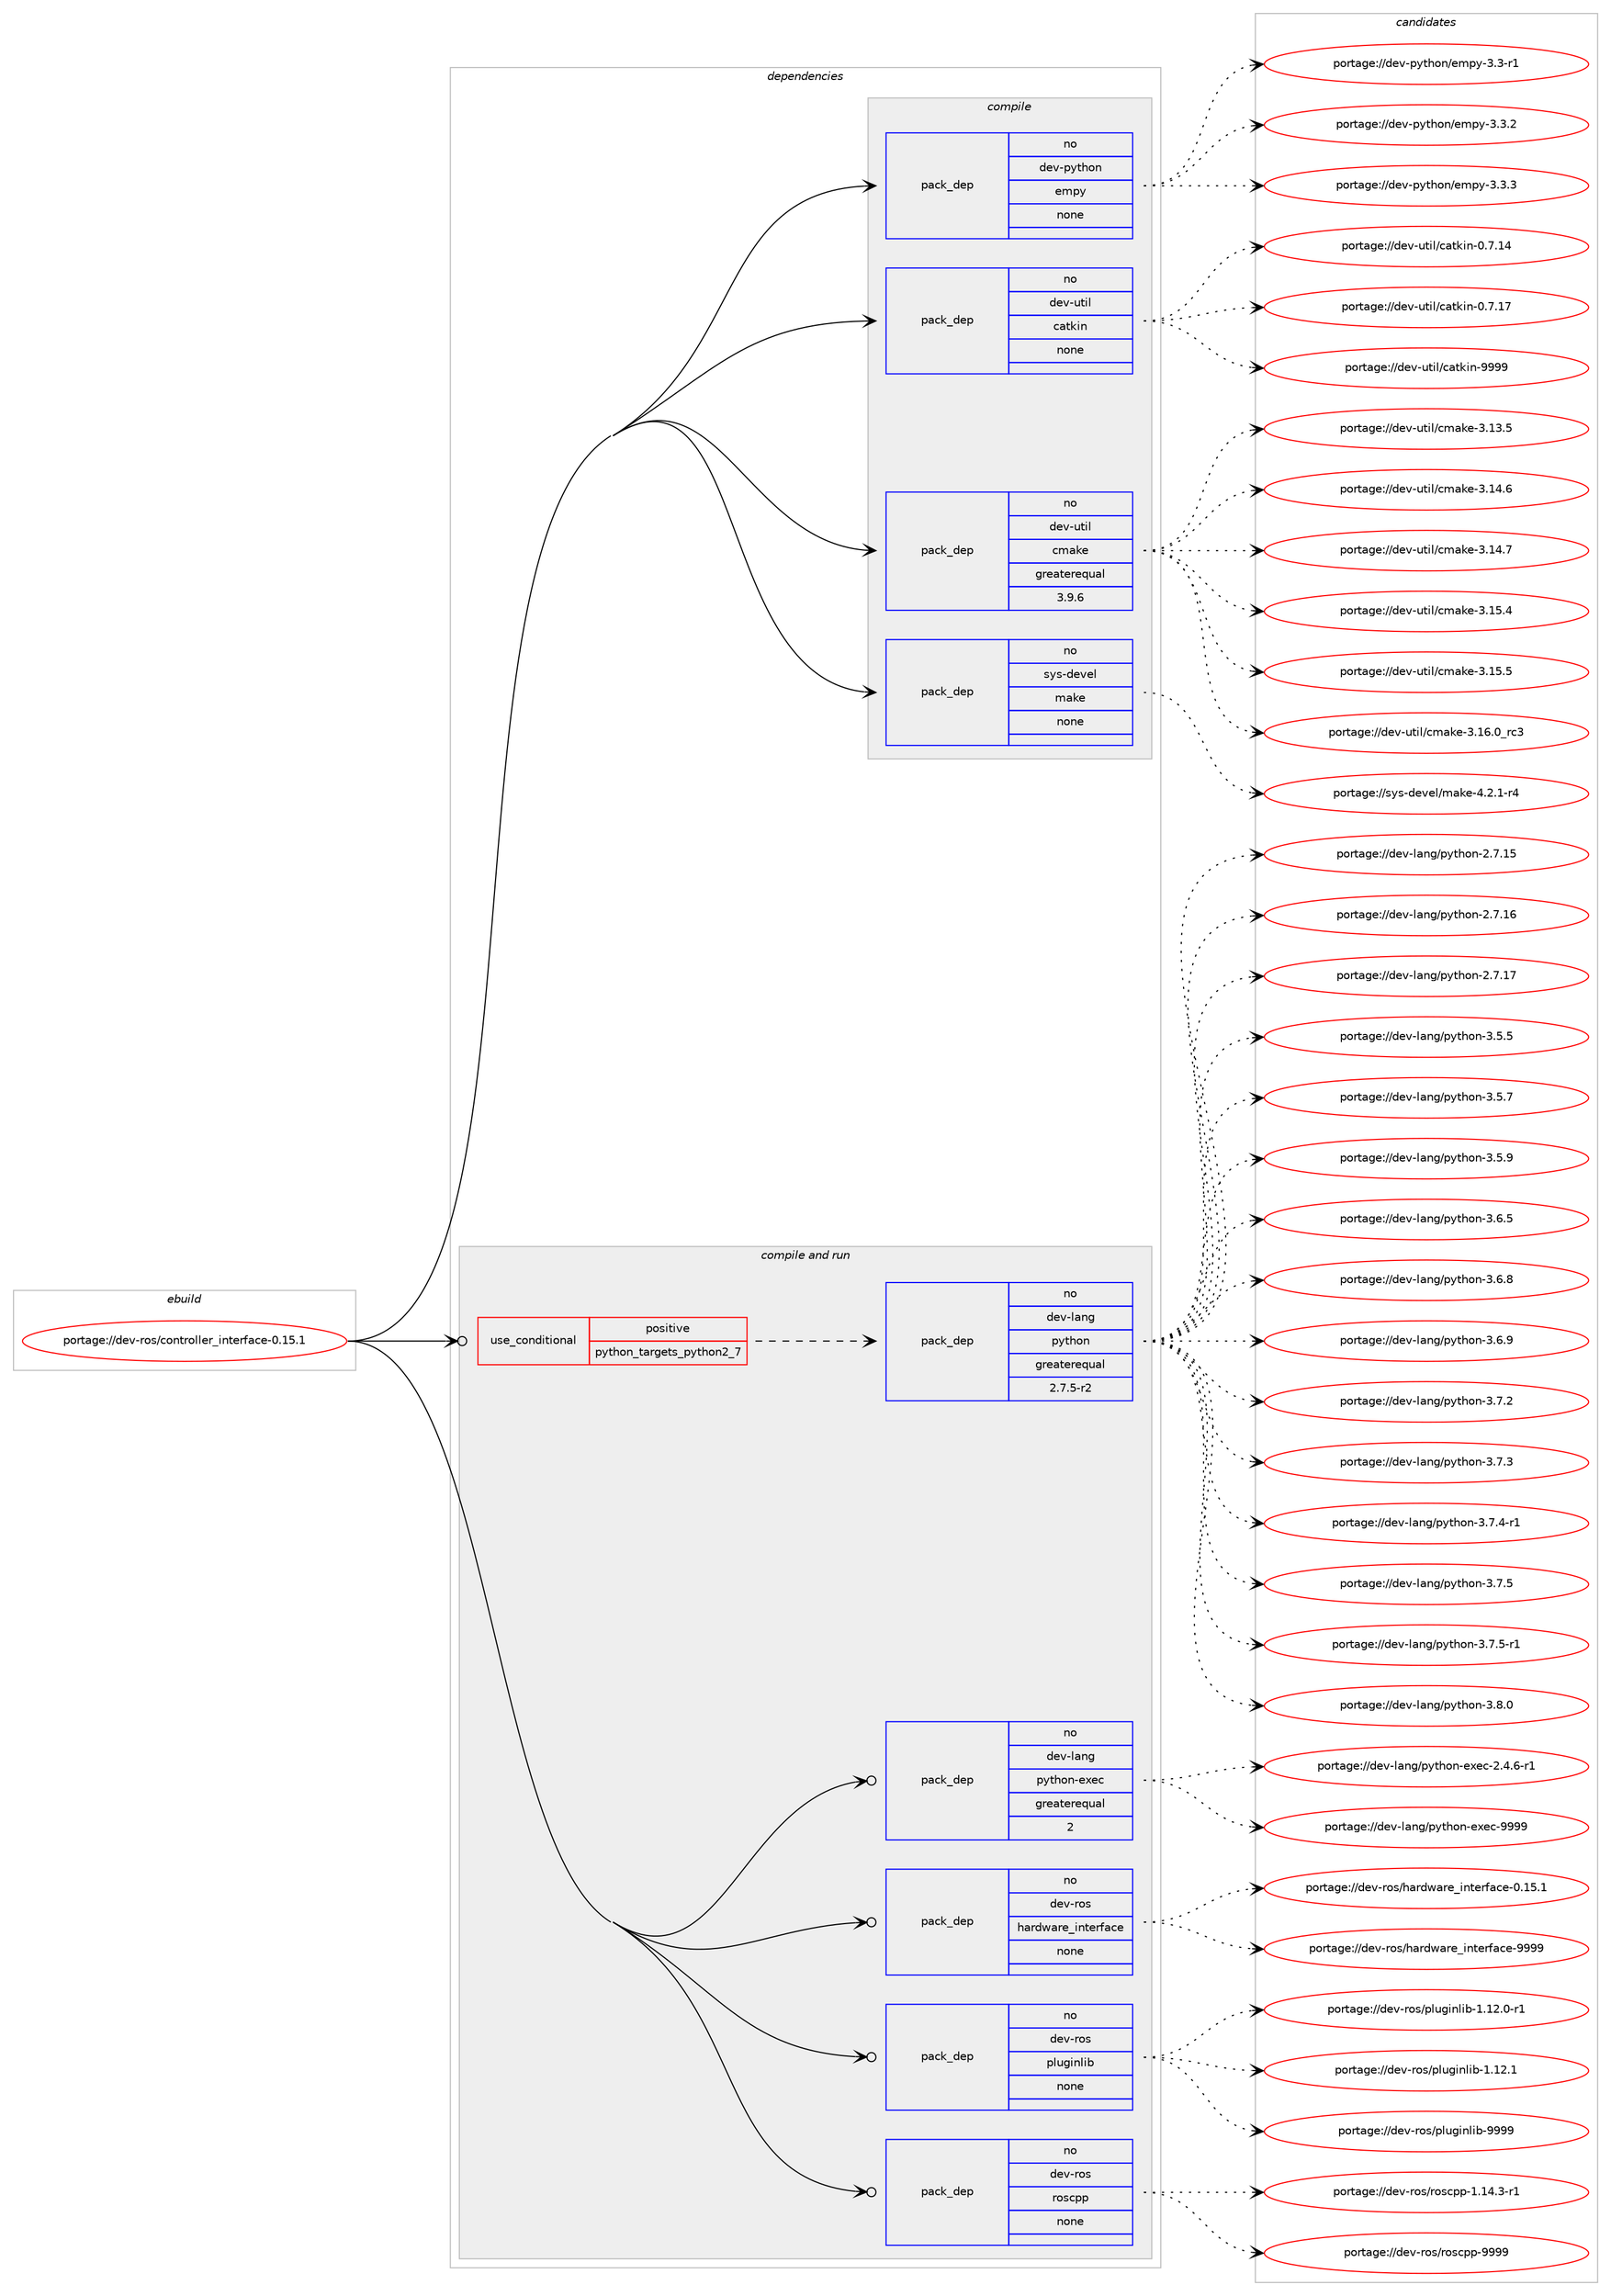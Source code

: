 digraph prolog {

# *************
# Graph options
# *************

newrank=true;
concentrate=true;
compound=true;
graph [rankdir=LR,fontname=Helvetica,fontsize=10,ranksep=1.5];#, ranksep=2.5, nodesep=0.2];
edge  [arrowhead=vee];
node  [fontname=Helvetica,fontsize=10];

# **********
# The ebuild
# **********

subgraph cluster_leftcol {
color=gray;
rank=same;
label=<<i>ebuild</i>>;
id [label="portage://dev-ros/controller_interface-0.15.1", color=red, width=4, href="../dev-ros/controller_interface-0.15.1.svg"];
}

# ****************
# The dependencies
# ****************

subgraph cluster_midcol {
color=gray;
label=<<i>dependencies</i>>;
subgraph cluster_compile {
fillcolor="#eeeeee";
style=filled;
label=<<i>compile</i>>;
subgraph pack139491 {
dependency185173 [label=<<TABLE BORDER="0" CELLBORDER="1" CELLSPACING="0" CELLPADDING="4" WIDTH="220"><TR><TD ROWSPAN="6" CELLPADDING="30">pack_dep</TD></TR><TR><TD WIDTH="110">no</TD></TR><TR><TD>dev-python</TD></TR><TR><TD>empy</TD></TR><TR><TD>none</TD></TR><TR><TD></TD></TR></TABLE>>, shape=none, color=blue];
}
id:e -> dependency185173:w [weight=20,style="solid",arrowhead="vee"];
subgraph pack139492 {
dependency185174 [label=<<TABLE BORDER="0" CELLBORDER="1" CELLSPACING="0" CELLPADDING="4" WIDTH="220"><TR><TD ROWSPAN="6" CELLPADDING="30">pack_dep</TD></TR><TR><TD WIDTH="110">no</TD></TR><TR><TD>dev-util</TD></TR><TR><TD>catkin</TD></TR><TR><TD>none</TD></TR><TR><TD></TD></TR></TABLE>>, shape=none, color=blue];
}
id:e -> dependency185174:w [weight=20,style="solid",arrowhead="vee"];
subgraph pack139493 {
dependency185175 [label=<<TABLE BORDER="0" CELLBORDER="1" CELLSPACING="0" CELLPADDING="4" WIDTH="220"><TR><TD ROWSPAN="6" CELLPADDING="30">pack_dep</TD></TR><TR><TD WIDTH="110">no</TD></TR><TR><TD>dev-util</TD></TR><TR><TD>cmake</TD></TR><TR><TD>greaterequal</TD></TR><TR><TD>3.9.6</TD></TR></TABLE>>, shape=none, color=blue];
}
id:e -> dependency185175:w [weight=20,style="solid",arrowhead="vee"];
subgraph pack139494 {
dependency185176 [label=<<TABLE BORDER="0" CELLBORDER="1" CELLSPACING="0" CELLPADDING="4" WIDTH="220"><TR><TD ROWSPAN="6" CELLPADDING="30">pack_dep</TD></TR><TR><TD WIDTH="110">no</TD></TR><TR><TD>sys-devel</TD></TR><TR><TD>make</TD></TR><TR><TD>none</TD></TR><TR><TD></TD></TR></TABLE>>, shape=none, color=blue];
}
id:e -> dependency185176:w [weight=20,style="solid",arrowhead="vee"];
}
subgraph cluster_compileandrun {
fillcolor="#eeeeee";
style=filled;
label=<<i>compile and run</i>>;
subgraph cond42252 {
dependency185177 [label=<<TABLE BORDER="0" CELLBORDER="1" CELLSPACING="0" CELLPADDING="4"><TR><TD ROWSPAN="3" CELLPADDING="10">use_conditional</TD></TR><TR><TD>positive</TD></TR><TR><TD>python_targets_python2_7</TD></TR></TABLE>>, shape=none, color=red];
subgraph pack139495 {
dependency185178 [label=<<TABLE BORDER="0" CELLBORDER="1" CELLSPACING="0" CELLPADDING="4" WIDTH="220"><TR><TD ROWSPAN="6" CELLPADDING="30">pack_dep</TD></TR><TR><TD WIDTH="110">no</TD></TR><TR><TD>dev-lang</TD></TR><TR><TD>python</TD></TR><TR><TD>greaterequal</TD></TR><TR><TD>2.7.5-r2</TD></TR></TABLE>>, shape=none, color=blue];
}
dependency185177:e -> dependency185178:w [weight=20,style="dashed",arrowhead="vee"];
}
id:e -> dependency185177:w [weight=20,style="solid",arrowhead="odotvee"];
subgraph pack139496 {
dependency185179 [label=<<TABLE BORDER="0" CELLBORDER="1" CELLSPACING="0" CELLPADDING="4" WIDTH="220"><TR><TD ROWSPAN="6" CELLPADDING="30">pack_dep</TD></TR><TR><TD WIDTH="110">no</TD></TR><TR><TD>dev-lang</TD></TR><TR><TD>python-exec</TD></TR><TR><TD>greaterequal</TD></TR><TR><TD>2</TD></TR></TABLE>>, shape=none, color=blue];
}
id:e -> dependency185179:w [weight=20,style="solid",arrowhead="odotvee"];
subgraph pack139497 {
dependency185180 [label=<<TABLE BORDER="0" CELLBORDER="1" CELLSPACING="0" CELLPADDING="4" WIDTH="220"><TR><TD ROWSPAN="6" CELLPADDING="30">pack_dep</TD></TR><TR><TD WIDTH="110">no</TD></TR><TR><TD>dev-ros</TD></TR><TR><TD>hardware_interface</TD></TR><TR><TD>none</TD></TR><TR><TD></TD></TR></TABLE>>, shape=none, color=blue];
}
id:e -> dependency185180:w [weight=20,style="solid",arrowhead="odotvee"];
subgraph pack139498 {
dependency185181 [label=<<TABLE BORDER="0" CELLBORDER="1" CELLSPACING="0" CELLPADDING="4" WIDTH="220"><TR><TD ROWSPAN="6" CELLPADDING="30">pack_dep</TD></TR><TR><TD WIDTH="110">no</TD></TR><TR><TD>dev-ros</TD></TR><TR><TD>pluginlib</TD></TR><TR><TD>none</TD></TR><TR><TD></TD></TR></TABLE>>, shape=none, color=blue];
}
id:e -> dependency185181:w [weight=20,style="solid",arrowhead="odotvee"];
subgraph pack139499 {
dependency185182 [label=<<TABLE BORDER="0" CELLBORDER="1" CELLSPACING="0" CELLPADDING="4" WIDTH="220"><TR><TD ROWSPAN="6" CELLPADDING="30">pack_dep</TD></TR><TR><TD WIDTH="110">no</TD></TR><TR><TD>dev-ros</TD></TR><TR><TD>roscpp</TD></TR><TR><TD>none</TD></TR><TR><TD></TD></TR></TABLE>>, shape=none, color=blue];
}
id:e -> dependency185182:w [weight=20,style="solid",arrowhead="odotvee"];
}
subgraph cluster_run {
fillcolor="#eeeeee";
style=filled;
label=<<i>run</i>>;
}
}

# **************
# The candidates
# **************

subgraph cluster_choices {
rank=same;
color=gray;
label=<<i>candidates</i>>;

subgraph choice139491 {
color=black;
nodesep=1;
choiceportage1001011184511212111610411111047101109112121455146514511449 [label="portage://dev-python/empy-3.3-r1", color=red, width=4,href="../dev-python/empy-3.3-r1.svg"];
choiceportage1001011184511212111610411111047101109112121455146514650 [label="portage://dev-python/empy-3.3.2", color=red, width=4,href="../dev-python/empy-3.3.2.svg"];
choiceportage1001011184511212111610411111047101109112121455146514651 [label="portage://dev-python/empy-3.3.3", color=red, width=4,href="../dev-python/empy-3.3.3.svg"];
dependency185173:e -> choiceportage1001011184511212111610411111047101109112121455146514511449:w [style=dotted,weight="100"];
dependency185173:e -> choiceportage1001011184511212111610411111047101109112121455146514650:w [style=dotted,weight="100"];
dependency185173:e -> choiceportage1001011184511212111610411111047101109112121455146514651:w [style=dotted,weight="100"];
}
subgraph choice139492 {
color=black;
nodesep=1;
choiceportage1001011184511711610510847999711610710511045484655464952 [label="portage://dev-util/catkin-0.7.14", color=red, width=4,href="../dev-util/catkin-0.7.14.svg"];
choiceportage1001011184511711610510847999711610710511045484655464955 [label="portage://dev-util/catkin-0.7.17", color=red, width=4,href="../dev-util/catkin-0.7.17.svg"];
choiceportage100101118451171161051084799971161071051104557575757 [label="portage://dev-util/catkin-9999", color=red, width=4,href="../dev-util/catkin-9999.svg"];
dependency185174:e -> choiceportage1001011184511711610510847999711610710511045484655464952:w [style=dotted,weight="100"];
dependency185174:e -> choiceportage1001011184511711610510847999711610710511045484655464955:w [style=dotted,weight="100"];
dependency185174:e -> choiceportage100101118451171161051084799971161071051104557575757:w [style=dotted,weight="100"];
}
subgraph choice139493 {
color=black;
nodesep=1;
choiceportage1001011184511711610510847991099710710145514649514653 [label="portage://dev-util/cmake-3.13.5", color=red, width=4,href="../dev-util/cmake-3.13.5.svg"];
choiceportage1001011184511711610510847991099710710145514649524654 [label="portage://dev-util/cmake-3.14.6", color=red, width=4,href="../dev-util/cmake-3.14.6.svg"];
choiceportage1001011184511711610510847991099710710145514649524655 [label="portage://dev-util/cmake-3.14.7", color=red, width=4,href="../dev-util/cmake-3.14.7.svg"];
choiceportage1001011184511711610510847991099710710145514649534652 [label="portage://dev-util/cmake-3.15.4", color=red, width=4,href="../dev-util/cmake-3.15.4.svg"];
choiceportage1001011184511711610510847991099710710145514649534653 [label="portage://dev-util/cmake-3.15.5", color=red, width=4,href="../dev-util/cmake-3.15.5.svg"];
choiceportage1001011184511711610510847991099710710145514649544648951149951 [label="portage://dev-util/cmake-3.16.0_rc3", color=red, width=4,href="../dev-util/cmake-3.16.0_rc3.svg"];
dependency185175:e -> choiceportage1001011184511711610510847991099710710145514649514653:w [style=dotted,weight="100"];
dependency185175:e -> choiceportage1001011184511711610510847991099710710145514649524654:w [style=dotted,weight="100"];
dependency185175:e -> choiceportage1001011184511711610510847991099710710145514649524655:w [style=dotted,weight="100"];
dependency185175:e -> choiceportage1001011184511711610510847991099710710145514649534652:w [style=dotted,weight="100"];
dependency185175:e -> choiceportage1001011184511711610510847991099710710145514649534653:w [style=dotted,weight="100"];
dependency185175:e -> choiceportage1001011184511711610510847991099710710145514649544648951149951:w [style=dotted,weight="100"];
}
subgraph choice139494 {
color=black;
nodesep=1;
choiceportage1151211154510010111810110847109971071014552465046494511452 [label="portage://sys-devel/make-4.2.1-r4", color=red, width=4,href="../sys-devel/make-4.2.1-r4.svg"];
dependency185176:e -> choiceportage1151211154510010111810110847109971071014552465046494511452:w [style=dotted,weight="100"];
}
subgraph choice139495 {
color=black;
nodesep=1;
choiceportage10010111845108971101034711212111610411111045504655464953 [label="portage://dev-lang/python-2.7.15", color=red, width=4,href="../dev-lang/python-2.7.15.svg"];
choiceportage10010111845108971101034711212111610411111045504655464954 [label="portage://dev-lang/python-2.7.16", color=red, width=4,href="../dev-lang/python-2.7.16.svg"];
choiceportage10010111845108971101034711212111610411111045504655464955 [label="portage://dev-lang/python-2.7.17", color=red, width=4,href="../dev-lang/python-2.7.17.svg"];
choiceportage100101118451089711010347112121116104111110455146534653 [label="portage://dev-lang/python-3.5.5", color=red, width=4,href="../dev-lang/python-3.5.5.svg"];
choiceportage100101118451089711010347112121116104111110455146534655 [label="portage://dev-lang/python-3.5.7", color=red, width=4,href="../dev-lang/python-3.5.7.svg"];
choiceportage100101118451089711010347112121116104111110455146534657 [label="portage://dev-lang/python-3.5.9", color=red, width=4,href="../dev-lang/python-3.5.9.svg"];
choiceportage100101118451089711010347112121116104111110455146544653 [label="portage://dev-lang/python-3.6.5", color=red, width=4,href="../dev-lang/python-3.6.5.svg"];
choiceportage100101118451089711010347112121116104111110455146544656 [label="portage://dev-lang/python-3.6.8", color=red, width=4,href="../dev-lang/python-3.6.8.svg"];
choiceportage100101118451089711010347112121116104111110455146544657 [label="portage://dev-lang/python-3.6.9", color=red, width=4,href="../dev-lang/python-3.6.9.svg"];
choiceportage100101118451089711010347112121116104111110455146554650 [label="portage://dev-lang/python-3.7.2", color=red, width=4,href="../dev-lang/python-3.7.2.svg"];
choiceportage100101118451089711010347112121116104111110455146554651 [label="portage://dev-lang/python-3.7.3", color=red, width=4,href="../dev-lang/python-3.7.3.svg"];
choiceportage1001011184510897110103471121211161041111104551465546524511449 [label="portage://dev-lang/python-3.7.4-r1", color=red, width=4,href="../dev-lang/python-3.7.4-r1.svg"];
choiceportage100101118451089711010347112121116104111110455146554653 [label="portage://dev-lang/python-3.7.5", color=red, width=4,href="../dev-lang/python-3.7.5.svg"];
choiceportage1001011184510897110103471121211161041111104551465546534511449 [label="portage://dev-lang/python-3.7.5-r1", color=red, width=4,href="../dev-lang/python-3.7.5-r1.svg"];
choiceportage100101118451089711010347112121116104111110455146564648 [label="portage://dev-lang/python-3.8.0", color=red, width=4,href="../dev-lang/python-3.8.0.svg"];
dependency185178:e -> choiceportage10010111845108971101034711212111610411111045504655464953:w [style=dotted,weight="100"];
dependency185178:e -> choiceportage10010111845108971101034711212111610411111045504655464954:w [style=dotted,weight="100"];
dependency185178:e -> choiceportage10010111845108971101034711212111610411111045504655464955:w [style=dotted,weight="100"];
dependency185178:e -> choiceportage100101118451089711010347112121116104111110455146534653:w [style=dotted,weight="100"];
dependency185178:e -> choiceportage100101118451089711010347112121116104111110455146534655:w [style=dotted,weight="100"];
dependency185178:e -> choiceportage100101118451089711010347112121116104111110455146534657:w [style=dotted,weight="100"];
dependency185178:e -> choiceportage100101118451089711010347112121116104111110455146544653:w [style=dotted,weight="100"];
dependency185178:e -> choiceportage100101118451089711010347112121116104111110455146544656:w [style=dotted,weight="100"];
dependency185178:e -> choiceportage100101118451089711010347112121116104111110455146544657:w [style=dotted,weight="100"];
dependency185178:e -> choiceportage100101118451089711010347112121116104111110455146554650:w [style=dotted,weight="100"];
dependency185178:e -> choiceportage100101118451089711010347112121116104111110455146554651:w [style=dotted,weight="100"];
dependency185178:e -> choiceportage1001011184510897110103471121211161041111104551465546524511449:w [style=dotted,weight="100"];
dependency185178:e -> choiceportage100101118451089711010347112121116104111110455146554653:w [style=dotted,weight="100"];
dependency185178:e -> choiceportage1001011184510897110103471121211161041111104551465546534511449:w [style=dotted,weight="100"];
dependency185178:e -> choiceportage100101118451089711010347112121116104111110455146564648:w [style=dotted,weight="100"];
}
subgraph choice139496 {
color=black;
nodesep=1;
choiceportage10010111845108971101034711212111610411111045101120101994550465246544511449 [label="portage://dev-lang/python-exec-2.4.6-r1", color=red, width=4,href="../dev-lang/python-exec-2.4.6-r1.svg"];
choiceportage10010111845108971101034711212111610411111045101120101994557575757 [label="portage://dev-lang/python-exec-9999", color=red, width=4,href="../dev-lang/python-exec-9999.svg"];
dependency185179:e -> choiceportage10010111845108971101034711212111610411111045101120101994550465246544511449:w [style=dotted,weight="100"];
dependency185179:e -> choiceportage10010111845108971101034711212111610411111045101120101994557575757:w [style=dotted,weight="100"];
}
subgraph choice139497 {
color=black;
nodesep=1;
choiceportage1001011184511411111547104971141001199711410195105110116101114102979910145484649534649 [label="portage://dev-ros/hardware_interface-0.15.1", color=red, width=4,href="../dev-ros/hardware_interface-0.15.1.svg"];
choiceportage100101118451141111154710497114100119971141019510511011610111410297991014557575757 [label="portage://dev-ros/hardware_interface-9999", color=red, width=4,href="../dev-ros/hardware_interface-9999.svg"];
dependency185180:e -> choiceportage1001011184511411111547104971141001199711410195105110116101114102979910145484649534649:w [style=dotted,weight="100"];
dependency185180:e -> choiceportage100101118451141111154710497114100119971141019510511011610111410297991014557575757:w [style=dotted,weight="100"];
}
subgraph choice139498 {
color=black;
nodesep=1;
choiceportage100101118451141111154711210811710310511010810598454946495046484511449 [label="portage://dev-ros/pluginlib-1.12.0-r1", color=red, width=4,href="../dev-ros/pluginlib-1.12.0-r1.svg"];
choiceportage10010111845114111115471121081171031051101081059845494649504649 [label="portage://dev-ros/pluginlib-1.12.1", color=red, width=4,href="../dev-ros/pluginlib-1.12.1.svg"];
choiceportage1001011184511411111547112108117103105110108105984557575757 [label="portage://dev-ros/pluginlib-9999", color=red, width=4,href="../dev-ros/pluginlib-9999.svg"];
dependency185181:e -> choiceportage100101118451141111154711210811710310511010810598454946495046484511449:w [style=dotted,weight="100"];
dependency185181:e -> choiceportage10010111845114111115471121081171031051101081059845494649504649:w [style=dotted,weight="100"];
dependency185181:e -> choiceportage1001011184511411111547112108117103105110108105984557575757:w [style=dotted,weight="100"];
}
subgraph choice139499 {
color=black;
nodesep=1;
choiceportage100101118451141111154711411111599112112454946495246514511449 [label="portage://dev-ros/roscpp-1.14.3-r1", color=red, width=4,href="../dev-ros/roscpp-1.14.3-r1.svg"];
choiceportage1001011184511411111547114111115991121124557575757 [label="portage://dev-ros/roscpp-9999", color=red, width=4,href="../dev-ros/roscpp-9999.svg"];
dependency185182:e -> choiceportage100101118451141111154711411111599112112454946495246514511449:w [style=dotted,weight="100"];
dependency185182:e -> choiceportage1001011184511411111547114111115991121124557575757:w [style=dotted,weight="100"];
}
}

}
